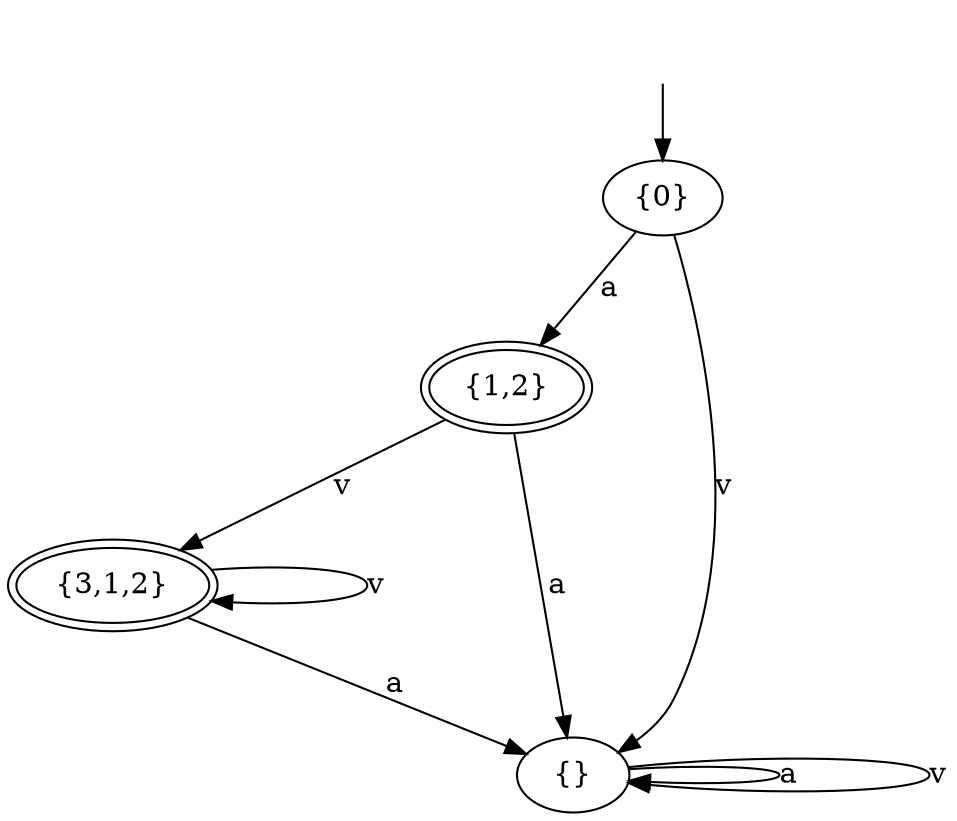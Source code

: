 digraph {
nodesep=1;
overlap=false;
  "{1,2}"[peripheries=2]
  "{3,1,2}"[peripheries=2]
  "{0}"->"{1,2}"[label="a"];
  "{0}"->"{}"[label="v"];
  "{1,2}"->"{}"[label="a"];
  "{1,2}"->"{3,1,2}"[label="v"];
  "{}"->"{}"[label="a"];
  "{}"->"{}"[label="v"];
  "{3,1,2}"->"{}"[label="a"];
  "{3,1,2}"->"{3,1,2}"[label="v"];
  head [style=invis]
  head->"{0}"
}